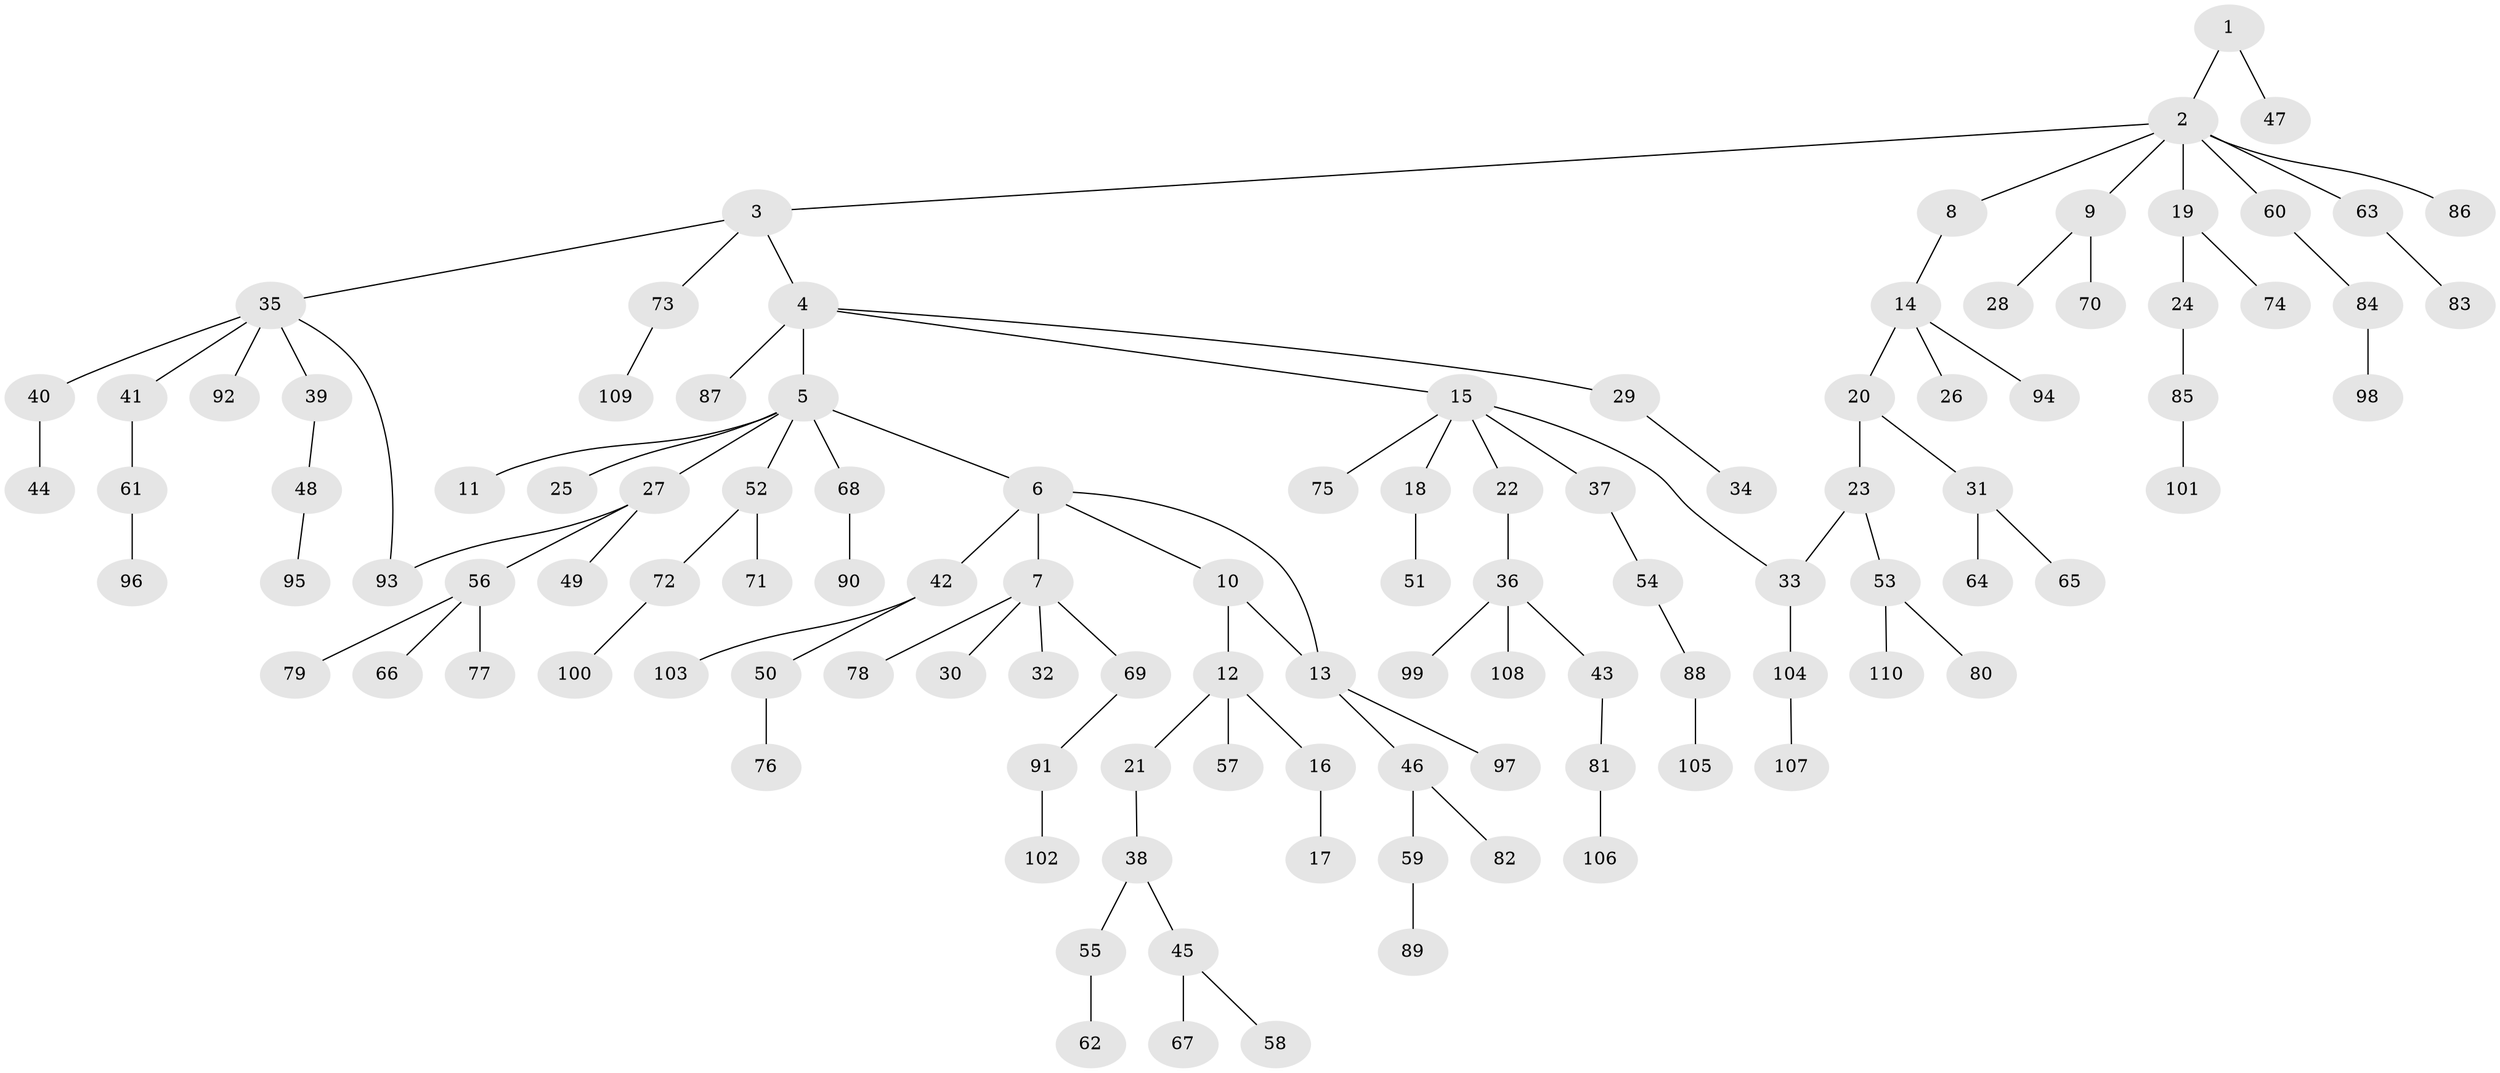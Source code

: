 // Generated by graph-tools (version 1.1) at 2025/10/02/27/25 16:10:54]
// undirected, 110 vertices, 112 edges
graph export_dot {
graph [start="1"]
  node [color=gray90,style=filled];
  1;
  2;
  3;
  4;
  5;
  6;
  7;
  8;
  9;
  10;
  11;
  12;
  13;
  14;
  15;
  16;
  17;
  18;
  19;
  20;
  21;
  22;
  23;
  24;
  25;
  26;
  27;
  28;
  29;
  30;
  31;
  32;
  33;
  34;
  35;
  36;
  37;
  38;
  39;
  40;
  41;
  42;
  43;
  44;
  45;
  46;
  47;
  48;
  49;
  50;
  51;
  52;
  53;
  54;
  55;
  56;
  57;
  58;
  59;
  60;
  61;
  62;
  63;
  64;
  65;
  66;
  67;
  68;
  69;
  70;
  71;
  72;
  73;
  74;
  75;
  76;
  77;
  78;
  79;
  80;
  81;
  82;
  83;
  84;
  85;
  86;
  87;
  88;
  89;
  90;
  91;
  92;
  93;
  94;
  95;
  96;
  97;
  98;
  99;
  100;
  101;
  102;
  103;
  104;
  105;
  106;
  107;
  108;
  109;
  110;
  1 -- 2;
  1 -- 47;
  2 -- 3;
  2 -- 8;
  2 -- 9;
  2 -- 19;
  2 -- 60;
  2 -- 63;
  2 -- 86;
  3 -- 4;
  3 -- 35;
  3 -- 73;
  4 -- 5;
  4 -- 15;
  4 -- 29;
  4 -- 87;
  5 -- 6;
  5 -- 11;
  5 -- 25;
  5 -- 27;
  5 -- 52;
  5 -- 68;
  6 -- 7;
  6 -- 10;
  6 -- 13;
  6 -- 42;
  7 -- 30;
  7 -- 32;
  7 -- 69;
  7 -- 78;
  8 -- 14;
  9 -- 28;
  9 -- 70;
  10 -- 12;
  10 -- 13;
  12 -- 16;
  12 -- 21;
  12 -- 57;
  13 -- 46;
  13 -- 97;
  14 -- 20;
  14 -- 26;
  14 -- 94;
  15 -- 18;
  15 -- 22;
  15 -- 37;
  15 -- 75;
  15 -- 33;
  16 -- 17;
  18 -- 51;
  19 -- 24;
  19 -- 74;
  20 -- 23;
  20 -- 31;
  21 -- 38;
  22 -- 36;
  23 -- 33;
  23 -- 53;
  24 -- 85;
  27 -- 49;
  27 -- 56;
  27 -- 93;
  29 -- 34;
  31 -- 64;
  31 -- 65;
  33 -- 104;
  35 -- 39;
  35 -- 40;
  35 -- 41;
  35 -- 92;
  35 -- 93;
  36 -- 43;
  36 -- 99;
  36 -- 108;
  37 -- 54;
  38 -- 45;
  38 -- 55;
  39 -- 48;
  40 -- 44;
  41 -- 61;
  42 -- 50;
  42 -- 103;
  43 -- 81;
  45 -- 58;
  45 -- 67;
  46 -- 59;
  46 -- 82;
  48 -- 95;
  50 -- 76;
  52 -- 71;
  52 -- 72;
  53 -- 80;
  53 -- 110;
  54 -- 88;
  55 -- 62;
  56 -- 66;
  56 -- 77;
  56 -- 79;
  59 -- 89;
  60 -- 84;
  61 -- 96;
  63 -- 83;
  68 -- 90;
  69 -- 91;
  72 -- 100;
  73 -- 109;
  81 -- 106;
  84 -- 98;
  85 -- 101;
  88 -- 105;
  91 -- 102;
  104 -- 107;
}
